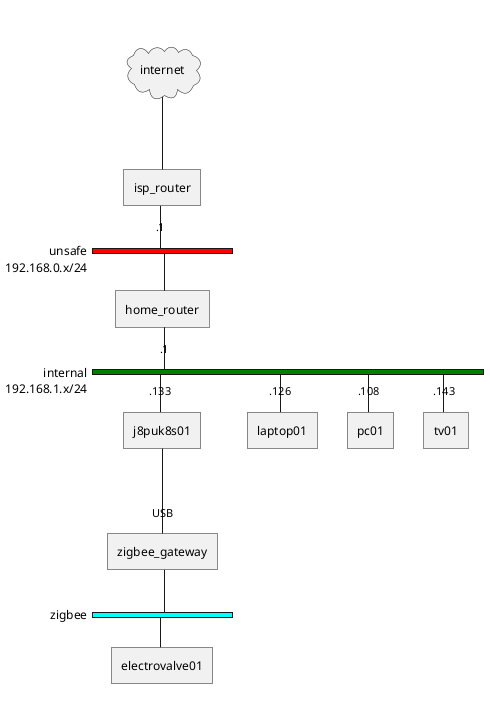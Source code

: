 @startuml

nwdiag {
	internet [ shape = cloud ]
	internet -- isp_router

	network unsafe {
		address = "192.168.0.x/24"
		color = red

		isp_router [address = ".1"]
		home_router
	}

	network internal {
		address = "192.168.1.x/24"
		color = green

		home_router [address = ".1"]
		j8puk8s01 [address = ".133"]

		laptop01 [address = ".126"]
		pc01 [address = ".108"]

		tv01 [address = ".143"]
	}

	j8puk8s01 -- zigbee_gateway
	zigbee_gateway [address = "USB"]

	network zigbee {
		color = aqua
		electrovalve01
		zigbee_gateway
	}
}

@enduml
